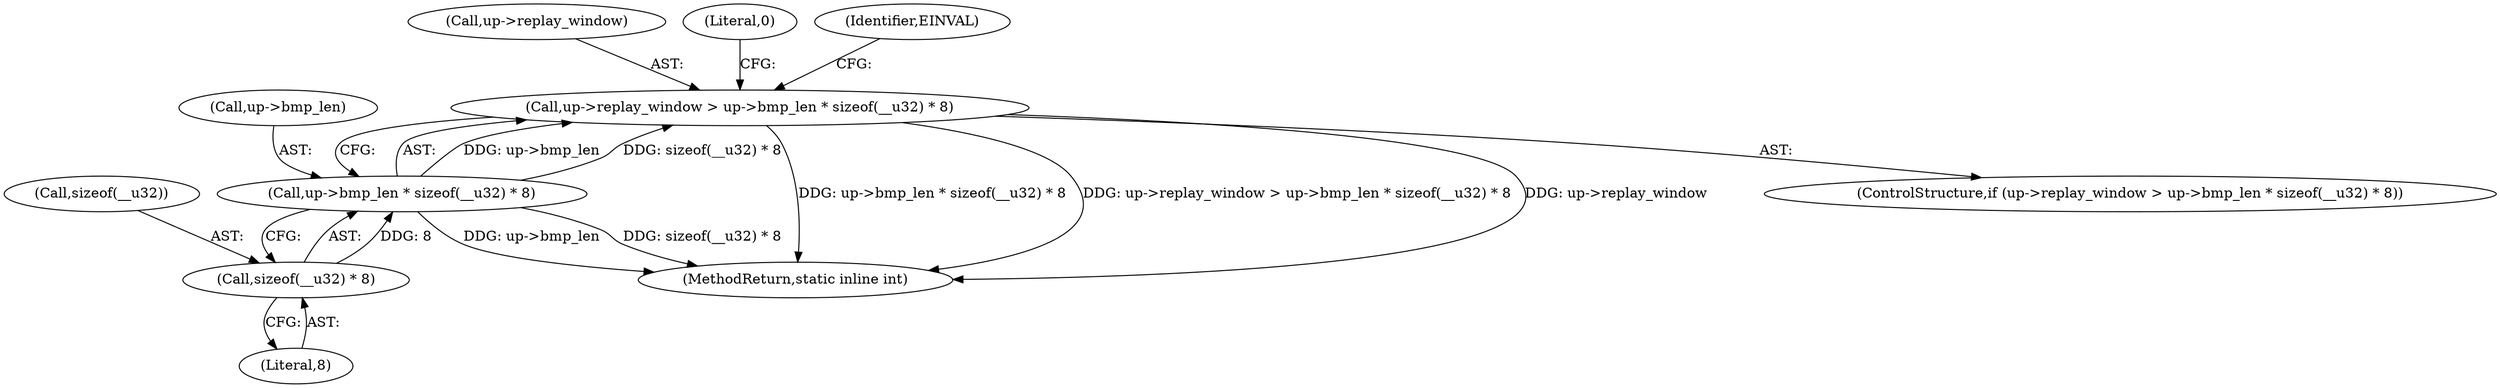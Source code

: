digraph "0_linux_677e806da4d916052585301785d847c3b3e6186a@API" {
"1000136" [label="(Call,up->replay_window > up->bmp_len * sizeof(__u32) * 8)"];
"1000140" [label="(Call,up->bmp_len * sizeof(__u32) * 8)"];
"1000144" [label="(Call,sizeof(__u32) * 8)"];
"1000145" [label="(Call,sizeof(__u32))"];
"1000137" [label="(Call,up->replay_window)"];
"1000140" [label="(Call,up->bmp_len * sizeof(__u32) * 8)"];
"1000153" [label="(MethodReturn,static inline int)"];
"1000135" [label="(ControlStructure,if (up->replay_window > up->bmp_len * sizeof(__u32) * 8))"];
"1000152" [label="(Literal,0)"];
"1000136" [label="(Call,up->replay_window > up->bmp_len * sizeof(__u32) * 8)"];
"1000147" [label="(Literal,8)"];
"1000141" [label="(Call,up->bmp_len)"];
"1000144" [label="(Call,sizeof(__u32) * 8)"];
"1000150" [label="(Identifier,EINVAL)"];
"1000136" -> "1000135"  [label="AST: "];
"1000136" -> "1000140"  [label="CFG: "];
"1000137" -> "1000136"  [label="AST: "];
"1000140" -> "1000136"  [label="AST: "];
"1000150" -> "1000136"  [label="CFG: "];
"1000152" -> "1000136"  [label="CFG: "];
"1000136" -> "1000153"  [label="DDG: up->bmp_len * sizeof(__u32) * 8"];
"1000136" -> "1000153"  [label="DDG: up->replay_window > up->bmp_len * sizeof(__u32) * 8"];
"1000136" -> "1000153"  [label="DDG: up->replay_window"];
"1000140" -> "1000136"  [label="DDG: up->bmp_len"];
"1000140" -> "1000136"  [label="DDG: sizeof(__u32) * 8"];
"1000140" -> "1000144"  [label="CFG: "];
"1000141" -> "1000140"  [label="AST: "];
"1000144" -> "1000140"  [label="AST: "];
"1000140" -> "1000153"  [label="DDG: up->bmp_len"];
"1000140" -> "1000153"  [label="DDG: sizeof(__u32) * 8"];
"1000144" -> "1000140"  [label="DDG: 8"];
"1000144" -> "1000147"  [label="CFG: "];
"1000145" -> "1000144"  [label="AST: "];
"1000147" -> "1000144"  [label="AST: "];
}
